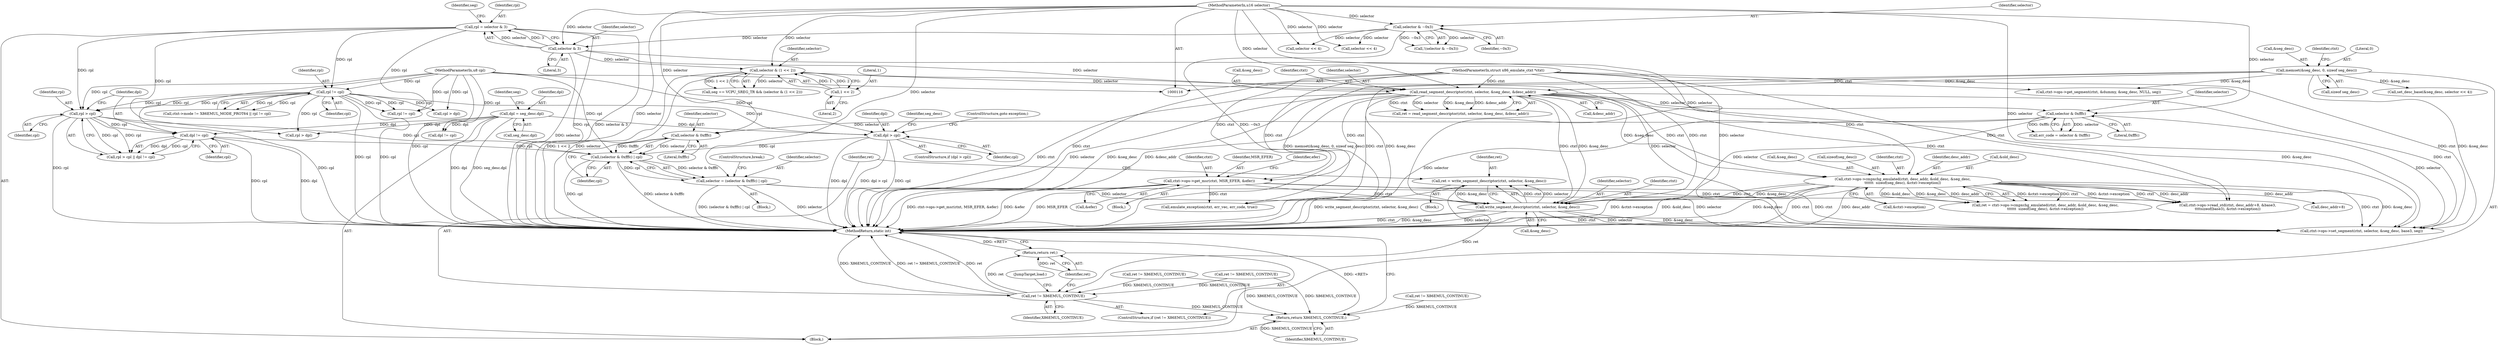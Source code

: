 digraph "0_linux_d1442d85cc30ea75f7d399474ca738e0bc96f715@API" {
"1000503" [label="(Call,ret = write_segment_descriptor(ctxt, selector, &seg_desc))"];
"1000505" [label="(Call,write_segment_descriptor(ctxt, selector, &seg_desc))"];
"1000433" [label="(Call,ctxt->ops->cmpxchg_emulated(ctxt, desc_addr, &old_desc, &seg_desc,\n\t\t\t\t\t\t  sizeof(seg_desc), &ctxt->exception))"];
"1000266" [label="(Call,read_segment_descriptor(ctxt, selector, &seg_desc, &desc_addr))"];
"1000117" [label="(MethodParameterIn,struct x86_emulate_ctxt *ctxt)"];
"1000222" [label="(Call,selector & 3)"];
"1000139" [label="(Call,selector & ~0x3)"];
"1000118" [label="(MethodParameterIn,u16 selector)"];
"1000255" [label="(Call,selector & (1 << 2))"];
"1000257" [label="(Call,1 << 2)"];
"1000149" [label="(Call,memset(&seg_desc, 0, sizeof seg_desc))"];
"1000387" [label="(Call,ctxt->ops->get_msr(ctxt, MSR_EFER, &efer))"];
"1000281" [label="(Call,selector & 0xfffc)"];
"1000397" [label="(Call,selector = (selector & 0xfffc) | cpl)"];
"1000399" [label="(Call,(selector & 0xfffc) | cpl)"];
"1000400" [label="(Call,selector & 0xfffc)"];
"1000367" [label="(Call,rpl > cpl)"];
"1000220" [label="(Call,rpl = selector & 3)"];
"1000242" [label="(Call,rpl != cpl)"];
"1000120" [label="(MethodParameterIn,u8 cpl)"];
"1000359" [label="(Call,dpl > cpl)"];
"1000315" [label="(Call,dpl = seg_desc.dpl)"];
"1000370" [label="(Call,dpl != cpl)"];
"1000511" [label="(Call,ret != X86EMUL_CONTINUE)"];
"1000514" [label="(Return,return ret;)"];
"1000553" [label="(Return,return X86EMUL_CONTINUE;)"];
"1000120" [label="(MethodParameterIn,u8 cpl)"];
"1000433" [label="(Call,ctxt->ops->cmpxchg_emulated(ctxt, desc_addr, &old_desc, &seg_desc,\n\t\t\t\t\t\t  sizeof(seg_desc), &ctxt->exception))"];
"1000141" [label="(Identifier,~0x3)"];
"1000162" [label="(Call,ctxt->ops->get_segment(ctxt, &dummy, &seg_desc, NULL, seg))"];
"1000387" [label="(Call,ctxt->ops->get_msr(ctxt, MSR_EFER, &efer))"];
"1000401" [label="(Identifier,selector)"];
"1000400" [label="(Call,selector & 0xfffc)"];
"1000440" [label="(Call,sizeof(seg_desc))"];
"1000152" [label="(Literal,0)"];
"1000269" [label="(Call,&seg_desc)"];
"1000243" [label="(Identifier,rpl)"];
"1000223" [label="(Identifier,selector)"];
"1000139" [label="(Call,selector & ~0x3)"];
"1000431" [label="(Call,ret = ctxt->ops->cmpxchg_emulated(ctxt, desc_addr, &old_desc, &seg_desc,\n\t\t\t\t\t\t  sizeof(seg_desc), &ctxt->exception))"];
"1000242" [label="(Call,rpl != cpl)"];
"1000528" [label="(Call,desc_addr+8)"];
"1000507" [label="(Identifier,selector)"];
"1000255" [label="(Call,selector & (1 << 2))"];
"1000390" [label="(Call,&efer)"];
"1000377" [label="(Identifier,seg_desc)"];
"1000221" [label="(Identifier,rpl)"];
"1000267" [label="(Identifier,ctxt)"];
"1000138" [label="(Call,!(selector & ~0x3))"];
"1000326" [label="(Call,rpl != cpl)"];
"1000545" [label="(JumpTarget,load:)"];
"1000434" [label="(Identifier,ctxt)"];
"1000321" [label="(Identifier,seg)"];
"1000140" [label="(Identifier,selector)"];
"1000382" [label="(Block,)"];
"1000244" [label="(Identifier,cpl)"];
"1000117" [label="(MethodParameterIn,struct x86_emulate_ctxt *ctxt)"];
"1000281" [label="(Call,selector & 0xfffc)"];
"1000251" [label="(Call,seg == VCPU_SREG_TR && (selector & (1 << 2)))"];
"1000274" [label="(Call,ret != X86EMUL_CONTINUE)"];
"1000508" [label="(Call,&seg_desc)"];
"1000361" [label="(Identifier,cpl)"];
"1000372" [label="(Identifier,cpl)"];
"1000258" [label="(Literal,1)"];
"1000362" [label="(ControlStructure,goto exception;)"];
"1000435" [label="(Identifier,desc_addr)"];
"1000268" [label="(Identifier,selector)"];
"1000122" [label="(Block,)"];
"1000224" [label="(Literal,3)"];
"1000513" [label="(Identifier,X86EMUL_CONTINUE)"];
"1000266" [label="(Call,read_segment_descriptor(ctxt, selector, &seg_desc, &desc_addr))"];
"1000367" [label="(Call,rpl > cpl)"];
"1000402" [label="(Literal,0xfffc)"];
"1000485" [label="(Call,rpl > dpl)"];
"1000371" [label="(Identifier,dpl)"];
"1000360" [label="(Identifier,dpl)"];
"1000526" [label="(Call,ctxt->ops->read_std(ctxt, desc_addr+8, &base3,\n\t\t\t\tsizeof(base3), &ctxt->exception))"];
"1000337" [label="(Call,dpl != cpl)"];
"1000546" [label="(Call,ctxt->ops->set_segment(ctxt, selector, &seg_desc, base3, seg))"];
"1000359" [label="(Call,dpl > cpl)"];
"1000173" [label="(Call,selector << 4)"];
"1000222" [label="(Call,selector & 3)"];
"1000511" [label="(Call,ret != X86EMUL_CONTINUE)"];
"1000259" [label="(Literal,2)"];
"1000322" [label="(Block,)"];
"1000315" [label="(Call,dpl = seg_desc.dpl)"];
"1000505" [label="(Call,write_segment_descriptor(ctxt, selector, &seg_desc))"];
"1000236" [label="(Call,ctxt->mode != X86EMUL_MODE_PROT64 || rpl != cpl)"];
"1000515" [label="(Identifier,ret)"];
"1000514" [label="(Return,return ret;)"];
"1000399" [label="(Call,(selector & 0xfffc) | cpl)"];
"1000488" [label="(Call,cpl > dpl)"];
"1000150" [label="(Call,&seg_desc)"];
"1000447" [label="(Call,ret != X86EMUL_CONTINUE)"];
"1000436" [label="(Call,&old_desc)"];
"1000554" [label="(Identifier,X86EMUL_CONTINUE)"];
"1000389" [label="(Identifier,MSR_EFER)"];
"1000283" [label="(Literal,0xfffc)"];
"1000316" [label="(Identifier,dpl)"];
"1000153" [label="(Call,sizeof seg_desc)"];
"1000504" [label="(Identifier,ret)"];
"1000394" [label="(Identifier,efer)"];
"1000370" [label="(Call,dpl != cpl)"];
"1000229" [label="(Identifier,seg)"];
"1000192" [label="(Call,selector << 4)"];
"1000438" [label="(Call,&seg_desc)"];
"1000510" [label="(ControlStructure,if (ret != X86EMUL_CONTINUE))"];
"1000512" [label="(Identifier,ret)"];
"1000257" [label="(Call,1 << 2)"];
"1000557" [label="(Call,emulate_exception(ctxt, err_vec, err_code, true))"];
"1000553" [label="(Return,return X86EMUL_CONTINUE;)"];
"1000497" [label="(Block,)"];
"1000397" [label="(Call,selector = (selector & 0xfffc) | cpl)"];
"1000562" [label="(MethodReturn,static int)"];
"1000398" [label="(Identifier,selector)"];
"1000540" [label="(Call,ret != X86EMUL_CONTINUE)"];
"1000279" [label="(Call,err_code = selector & 0xfffc)"];
"1000256" [label="(Identifier,selector)"];
"1000271" [label="(Call,&desc_addr)"];
"1000368" [label="(Identifier,rpl)"];
"1000369" [label="(Identifier,cpl)"];
"1000403" [label="(Identifier,cpl)"];
"1000404" [label="(ControlStructure,break;)"];
"1000149" [label="(Call,memset(&seg_desc, 0, sizeof seg_desc))"];
"1000317" [label="(Call,seg_desc.dpl)"];
"1000442" [label="(Call,&ctxt->exception)"];
"1000189" [label="(Call,set_desc_base(&seg_desc, selector << 4))"];
"1000118" [label="(MethodParameterIn,u16 selector)"];
"1000506" [label="(Identifier,ctxt)"];
"1000282" [label="(Identifier,selector)"];
"1000388" [label="(Identifier,ctxt)"];
"1000358" [label="(ControlStructure,if (dpl > cpl))"];
"1000264" [label="(Call,ret = read_segment_descriptor(ctxt, selector, &seg_desc, &desc_addr))"];
"1000503" [label="(Call,ret = write_segment_descriptor(ctxt, selector, &seg_desc))"];
"1000158" [label="(Identifier,ctxt)"];
"1000220" [label="(Call,rpl = selector & 3)"];
"1000366" [label="(Call,rpl > cpl || dpl != cpl)"];
"1000503" -> "1000497"  [label="AST: "];
"1000503" -> "1000505"  [label="CFG: "];
"1000504" -> "1000503"  [label="AST: "];
"1000505" -> "1000503"  [label="AST: "];
"1000512" -> "1000503"  [label="CFG: "];
"1000503" -> "1000562"  [label="DDG: write_segment_descriptor(ctxt, selector, &seg_desc)"];
"1000505" -> "1000503"  [label="DDG: ctxt"];
"1000505" -> "1000503"  [label="DDG: selector"];
"1000505" -> "1000503"  [label="DDG: &seg_desc"];
"1000503" -> "1000511"  [label="DDG: ret"];
"1000505" -> "1000508"  [label="CFG: "];
"1000506" -> "1000505"  [label="AST: "];
"1000507" -> "1000505"  [label="AST: "];
"1000508" -> "1000505"  [label="AST: "];
"1000505" -> "1000562"  [label="DDG: ctxt"];
"1000505" -> "1000562"  [label="DDG: selector"];
"1000505" -> "1000562"  [label="DDG: &seg_desc"];
"1000433" -> "1000505"  [label="DDG: ctxt"];
"1000433" -> "1000505"  [label="DDG: &seg_desc"];
"1000266" -> "1000505"  [label="DDG: ctxt"];
"1000266" -> "1000505"  [label="DDG: &seg_desc"];
"1000387" -> "1000505"  [label="DDG: ctxt"];
"1000117" -> "1000505"  [label="DDG: ctxt"];
"1000281" -> "1000505"  [label="DDG: selector"];
"1000397" -> "1000505"  [label="DDG: selector"];
"1000118" -> "1000505"  [label="DDG: selector"];
"1000505" -> "1000546"  [label="DDG: ctxt"];
"1000505" -> "1000546"  [label="DDG: selector"];
"1000505" -> "1000546"  [label="DDG: &seg_desc"];
"1000433" -> "1000431"  [label="AST: "];
"1000433" -> "1000442"  [label="CFG: "];
"1000434" -> "1000433"  [label="AST: "];
"1000435" -> "1000433"  [label="AST: "];
"1000436" -> "1000433"  [label="AST: "];
"1000438" -> "1000433"  [label="AST: "];
"1000440" -> "1000433"  [label="AST: "];
"1000442" -> "1000433"  [label="AST: "];
"1000431" -> "1000433"  [label="CFG: "];
"1000433" -> "1000562"  [label="DDG: &ctxt->exception"];
"1000433" -> "1000562"  [label="DDG: &old_desc"];
"1000433" -> "1000562"  [label="DDG: &seg_desc"];
"1000433" -> "1000562"  [label="DDG: ctxt"];
"1000433" -> "1000562"  [label="DDG: desc_addr"];
"1000433" -> "1000431"  [label="DDG: &ctxt->exception"];
"1000433" -> "1000431"  [label="DDG: ctxt"];
"1000433" -> "1000431"  [label="DDG: &old_desc"];
"1000433" -> "1000431"  [label="DDG: &seg_desc"];
"1000433" -> "1000431"  [label="DDG: desc_addr"];
"1000266" -> "1000433"  [label="DDG: ctxt"];
"1000266" -> "1000433"  [label="DDG: &seg_desc"];
"1000117" -> "1000433"  [label="DDG: ctxt"];
"1000433" -> "1000526"  [label="DDG: ctxt"];
"1000433" -> "1000526"  [label="DDG: desc_addr"];
"1000433" -> "1000526"  [label="DDG: &ctxt->exception"];
"1000433" -> "1000528"  [label="DDG: desc_addr"];
"1000433" -> "1000546"  [label="DDG: ctxt"];
"1000433" -> "1000546"  [label="DDG: &seg_desc"];
"1000266" -> "1000264"  [label="AST: "];
"1000266" -> "1000271"  [label="CFG: "];
"1000267" -> "1000266"  [label="AST: "];
"1000268" -> "1000266"  [label="AST: "];
"1000269" -> "1000266"  [label="AST: "];
"1000271" -> "1000266"  [label="AST: "];
"1000264" -> "1000266"  [label="CFG: "];
"1000266" -> "1000562"  [label="DDG: &seg_desc"];
"1000266" -> "1000562"  [label="DDG: ctxt"];
"1000266" -> "1000562"  [label="DDG: selector"];
"1000266" -> "1000562"  [label="DDG: &desc_addr"];
"1000266" -> "1000264"  [label="DDG: ctxt"];
"1000266" -> "1000264"  [label="DDG: selector"];
"1000266" -> "1000264"  [label="DDG: &seg_desc"];
"1000266" -> "1000264"  [label="DDG: &desc_addr"];
"1000117" -> "1000266"  [label="DDG: ctxt"];
"1000222" -> "1000266"  [label="DDG: selector"];
"1000255" -> "1000266"  [label="DDG: selector"];
"1000118" -> "1000266"  [label="DDG: selector"];
"1000149" -> "1000266"  [label="DDG: &seg_desc"];
"1000266" -> "1000281"  [label="DDG: selector"];
"1000266" -> "1000387"  [label="DDG: ctxt"];
"1000266" -> "1000526"  [label="DDG: ctxt"];
"1000266" -> "1000546"  [label="DDG: ctxt"];
"1000266" -> "1000546"  [label="DDG: &seg_desc"];
"1000266" -> "1000557"  [label="DDG: ctxt"];
"1000117" -> "1000116"  [label="AST: "];
"1000117" -> "1000562"  [label="DDG: ctxt"];
"1000117" -> "1000162"  [label="DDG: ctxt"];
"1000117" -> "1000387"  [label="DDG: ctxt"];
"1000117" -> "1000526"  [label="DDG: ctxt"];
"1000117" -> "1000546"  [label="DDG: ctxt"];
"1000117" -> "1000557"  [label="DDG: ctxt"];
"1000222" -> "1000220"  [label="AST: "];
"1000222" -> "1000224"  [label="CFG: "];
"1000223" -> "1000222"  [label="AST: "];
"1000224" -> "1000222"  [label="AST: "];
"1000220" -> "1000222"  [label="CFG: "];
"1000222" -> "1000562"  [label="DDG: selector"];
"1000222" -> "1000220"  [label="DDG: selector"];
"1000222" -> "1000220"  [label="DDG: 3"];
"1000139" -> "1000222"  [label="DDG: selector"];
"1000118" -> "1000222"  [label="DDG: selector"];
"1000222" -> "1000255"  [label="DDG: selector"];
"1000222" -> "1000546"  [label="DDG: selector"];
"1000139" -> "1000138"  [label="AST: "];
"1000139" -> "1000141"  [label="CFG: "];
"1000140" -> "1000139"  [label="AST: "];
"1000141" -> "1000139"  [label="AST: "];
"1000138" -> "1000139"  [label="CFG: "];
"1000139" -> "1000562"  [label="DDG: ~0x3"];
"1000139" -> "1000138"  [label="DDG: selector"];
"1000139" -> "1000138"  [label="DDG: ~0x3"];
"1000118" -> "1000139"  [label="DDG: selector"];
"1000139" -> "1000173"  [label="DDG: selector"];
"1000139" -> "1000192"  [label="DDG: selector"];
"1000118" -> "1000116"  [label="AST: "];
"1000118" -> "1000562"  [label="DDG: selector"];
"1000118" -> "1000173"  [label="DDG: selector"];
"1000118" -> "1000192"  [label="DDG: selector"];
"1000118" -> "1000255"  [label="DDG: selector"];
"1000118" -> "1000281"  [label="DDG: selector"];
"1000118" -> "1000397"  [label="DDG: selector"];
"1000118" -> "1000400"  [label="DDG: selector"];
"1000118" -> "1000546"  [label="DDG: selector"];
"1000255" -> "1000251"  [label="AST: "];
"1000255" -> "1000257"  [label="CFG: "];
"1000256" -> "1000255"  [label="AST: "];
"1000257" -> "1000255"  [label="AST: "];
"1000251" -> "1000255"  [label="CFG: "];
"1000255" -> "1000562"  [label="DDG: 1 << 2"];
"1000255" -> "1000562"  [label="DDG: selector"];
"1000255" -> "1000251"  [label="DDG: selector"];
"1000255" -> "1000251"  [label="DDG: 1 << 2"];
"1000257" -> "1000255"  [label="DDG: 1"];
"1000257" -> "1000255"  [label="DDG: 2"];
"1000255" -> "1000546"  [label="DDG: selector"];
"1000257" -> "1000259"  [label="CFG: "];
"1000258" -> "1000257"  [label="AST: "];
"1000259" -> "1000257"  [label="AST: "];
"1000149" -> "1000122"  [label="AST: "];
"1000149" -> "1000153"  [label="CFG: "];
"1000150" -> "1000149"  [label="AST: "];
"1000152" -> "1000149"  [label="AST: "];
"1000153" -> "1000149"  [label="AST: "];
"1000158" -> "1000149"  [label="CFG: "];
"1000149" -> "1000562"  [label="DDG: memset(&seg_desc, 0, sizeof seg_desc)"];
"1000149" -> "1000562"  [label="DDG: &seg_desc"];
"1000149" -> "1000162"  [label="DDG: &seg_desc"];
"1000149" -> "1000189"  [label="DDG: &seg_desc"];
"1000149" -> "1000546"  [label="DDG: &seg_desc"];
"1000387" -> "1000382"  [label="AST: "];
"1000387" -> "1000390"  [label="CFG: "];
"1000388" -> "1000387"  [label="AST: "];
"1000389" -> "1000387"  [label="AST: "];
"1000390" -> "1000387"  [label="AST: "];
"1000394" -> "1000387"  [label="CFG: "];
"1000387" -> "1000562"  [label="DDG: MSR_EFER"];
"1000387" -> "1000562"  [label="DDG: ctxt->ops->get_msr(ctxt, MSR_EFER, &efer)"];
"1000387" -> "1000562"  [label="DDG: &efer"];
"1000387" -> "1000526"  [label="DDG: ctxt"];
"1000387" -> "1000546"  [label="DDG: ctxt"];
"1000387" -> "1000557"  [label="DDG: ctxt"];
"1000281" -> "1000279"  [label="AST: "];
"1000281" -> "1000283"  [label="CFG: "];
"1000282" -> "1000281"  [label="AST: "];
"1000283" -> "1000281"  [label="AST: "];
"1000279" -> "1000281"  [label="CFG: "];
"1000281" -> "1000562"  [label="DDG: selector"];
"1000281" -> "1000279"  [label="DDG: selector"];
"1000281" -> "1000279"  [label="DDG: 0xfffc"];
"1000281" -> "1000400"  [label="DDG: selector"];
"1000281" -> "1000546"  [label="DDG: selector"];
"1000397" -> "1000322"  [label="AST: "];
"1000397" -> "1000399"  [label="CFG: "];
"1000398" -> "1000397"  [label="AST: "];
"1000399" -> "1000397"  [label="AST: "];
"1000404" -> "1000397"  [label="CFG: "];
"1000397" -> "1000562"  [label="DDG: selector"];
"1000397" -> "1000562"  [label="DDG: (selector & 0xfffc) | cpl"];
"1000399" -> "1000397"  [label="DDG: selector & 0xfffc"];
"1000399" -> "1000397"  [label="DDG: cpl"];
"1000397" -> "1000546"  [label="DDG: selector"];
"1000399" -> "1000403"  [label="CFG: "];
"1000400" -> "1000399"  [label="AST: "];
"1000403" -> "1000399"  [label="AST: "];
"1000399" -> "1000562"  [label="DDG: cpl"];
"1000399" -> "1000562"  [label="DDG: selector & 0xfffc"];
"1000400" -> "1000399"  [label="DDG: selector"];
"1000400" -> "1000399"  [label="DDG: 0xfffc"];
"1000367" -> "1000399"  [label="DDG: cpl"];
"1000359" -> "1000399"  [label="DDG: cpl"];
"1000370" -> "1000399"  [label="DDG: cpl"];
"1000120" -> "1000399"  [label="DDG: cpl"];
"1000400" -> "1000402"  [label="CFG: "];
"1000401" -> "1000400"  [label="AST: "];
"1000402" -> "1000400"  [label="AST: "];
"1000403" -> "1000400"  [label="CFG: "];
"1000367" -> "1000366"  [label="AST: "];
"1000367" -> "1000369"  [label="CFG: "];
"1000368" -> "1000367"  [label="AST: "];
"1000369" -> "1000367"  [label="AST: "];
"1000371" -> "1000367"  [label="CFG: "];
"1000366" -> "1000367"  [label="CFG: "];
"1000367" -> "1000562"  [label="DDG: cpl"];
"1000367" -> "1000562"  [label="DDG: rpl"];
"1000367" -> "1000366"  [label="DDG: rpl"];
"1000367" -> "1000366"  [label="DDG: cpl"];
"1000220" -> "1000367"  [label="DDG: rpl"];
"1000242" -> "1000367"  [label="DDG: rpl"];
"1000242" -> "1000367"  [label="DDG: cpl"];
"1000120" -> "1000367"  [label="DDG: cpl"];
"1000367" -> "1000370"  [label="DDG: cpl"];
"1000220" -> "1000122"  [label="AST: "];
"1000221" -> "1000220"  [label="AST: "];
"1000229" -> "1000220"  [label="CFG: "];
"1000220" -> "1000562"  [label="DDG: rpl"];
"1000220" -> "1000562"  [label="DDG: selector & 3"];
"1000220" -> "1000242"  [label="DDG: rpl"];
"1000220" -> "1000326"  [label="DDG: rpl"];
"1000220" -> "1000485"  [label="DDG: rpl"];
"1000242" -> "1000236"  [label="AST: "];
"1000242" -> "1000244"  [label="CFG: "];
"1000243" -> "1000242"  [label="AST: "];
"1000244" -> "1000242"  [label="AST: "];
"1000236" -> "1000242"  [label="CFG: "];
"1000242" -> "1000562"  [label="DDG: cpl"];
"1000242" -> "1000562"  [label="DDG: rpl"];
"1000242" -> "1000236"  [label="DDG: rpl"];
"1000242" -> "1000236"  [label="DDG: cpl"];
"1000120" -> "1000242"  [label="DDG: cpl"];
"1000242" -> "1000326"  [label="DDG: rpl"];
"1000242" -> "1000326"  [label="DDG: cpl"];
"1000242" -> "1000359"  [label="DDG: cpl"];
"1000242" -> "1000485"  [label="DDG: rpl"];
"1000242" -> "1000488"  [label="DDG: cpl"];
"1000120" -> "1000116"  [label="AST: "];
"1000120" -> "1000562"  [label="DDG: cpl"];
"1000120" -> "1000326"  [label="DDG: cpl"];
"1000120" -> "1000337"  [label="DDG: cpl"];
"1000120" -> "1000359"  [label="DDG: cpl"];
"1000120" -> "1000370"  [label="DDG: cpl"];
"1000120" -> "1000488"  [label="DDG: cpl"];
"1000359" -> "1000358"  [label="AST: "];
"1000359" -> "1000361"  [label="CFG: "];
"1000360" -> "1000359"  [label="AST: "];
"1000361" -> "1000359"  [label="AST: "];
"1000362" -> "1000359"  [label="CFG: "];
"1000377" -> "1000359"  [label="CFG: "];
"1000359" -> "1000562"  [label="DDG: cpl"];
"1000359" -> "1000562"  [label="DDG: dpl"];
"1000359" -> "1000562"  [label="DDG: dpl > cpl"];
"1000315" -> "1000359"  [label="DDG: dpl"];
"1000315" -> "1000122"  [label="AST: "];
"1000315" -> "1000317"  [label="CFG: "];
"1000316" -> "1000315"  [label="AST: "];
"1000317" -> "1000315"  [label="AST: "];
"1000321" -> "1000315"  [label="CFG: "];
"1000315" -> "1000562"  [label="DDG: dpl"];
"1000315" -> "1000562"  [label="DDG: seg_desc.dpl"];
"1000315" -> "1000337"  [label="DDG: dpl"];
"1000315" -> "1000370"  [label="DDG: dpl"];
"1000315" -> "1000485"  [label="DDG: dpl"];
"1000370" -> "1000366"  [label="AST: "];
"1000370" -> "1000372"  [label="CFG: "];
"1000371" -> "1000370"  [label="AST: "];
"1000372" -> "1000370"  [label="AST: "];
"1000366" -> "1000370"  [label="CFG: "];
"1000370" -> "1000562"  [label="DDG: cpl"];
"1000370" -> "1000562"  [label="DDG: dpl"];
"1000370" -> "1000366"  [label="DDG: dpl"];
"1000370" -> "1000366"  [label="DDG: cpl"];
"1000511" -> "1000510"  [label="AST: "];
"1000511" -> "1000513"  [label="CFG: "];
"1000512" -> "1000511"  [label="AST: "];
"1000513" -> "1000511"  [label="AST: "];
"1000515" -> "1000511"  [label="CFG: "];
"1000545" -> "1000511"  [label="CFG: "];
"1000511" -> "1000562"  [label="DDG: X86EMUL_CONTINUE"];
"1000511" -> "1000562"  [label="DDG: ret != X86EMUL_CONTINUE"];
"1000511" -> "1000562"  [label="DDG: ret"];
"1000447" -> "1000511"  [label="DDG: X86EMUL_CONTINUE"];
"1000274" -> "1000511"  [label="DDG: X86EMUL_CONTINUE"];
"1000511" -> "1000514"  [label="DDG: ret"];
"1000511" -> "1000553"  [label="DDG: X86EMUL_CONTINUE"];
"1000514" -> "1000510"  [label="AST: "];
"1000514" -> "1000515"  [label="CFG: "];
"1000515" -> "1000514"  [label="AST: "];
"1000562" -> "1000514"  [label="CFG: "];
"1000514" -> "1000562"  [label="DDG: <RET>"];
"1000515" -> "1000514"  [label="DDG: ret"];
"1000553" -> "1000122"  [label="AST: "];
"1000553" -> "1000554"  [label="CFG: "];
"1000554" -> "1000553"  [label="AST: "];
"1000562" -> "1000553"  [label="CFG: "];
"1000553" -> "1000562"  [label="DDG: <RET>"];
"1000554" -> "1000553"  [label="DDG: X86EMUL_CONTINUE"];
"1000447" -> "1000553"  [label="DDG: X86EMUL_CONTINUE"];
"1000540" -> "1000553"  [label="DDG: X86EMUL_CONTINUE"];
"1000274" -> "1000553"  [label="DDG: X86EMUL_CONTINUE"];
}

